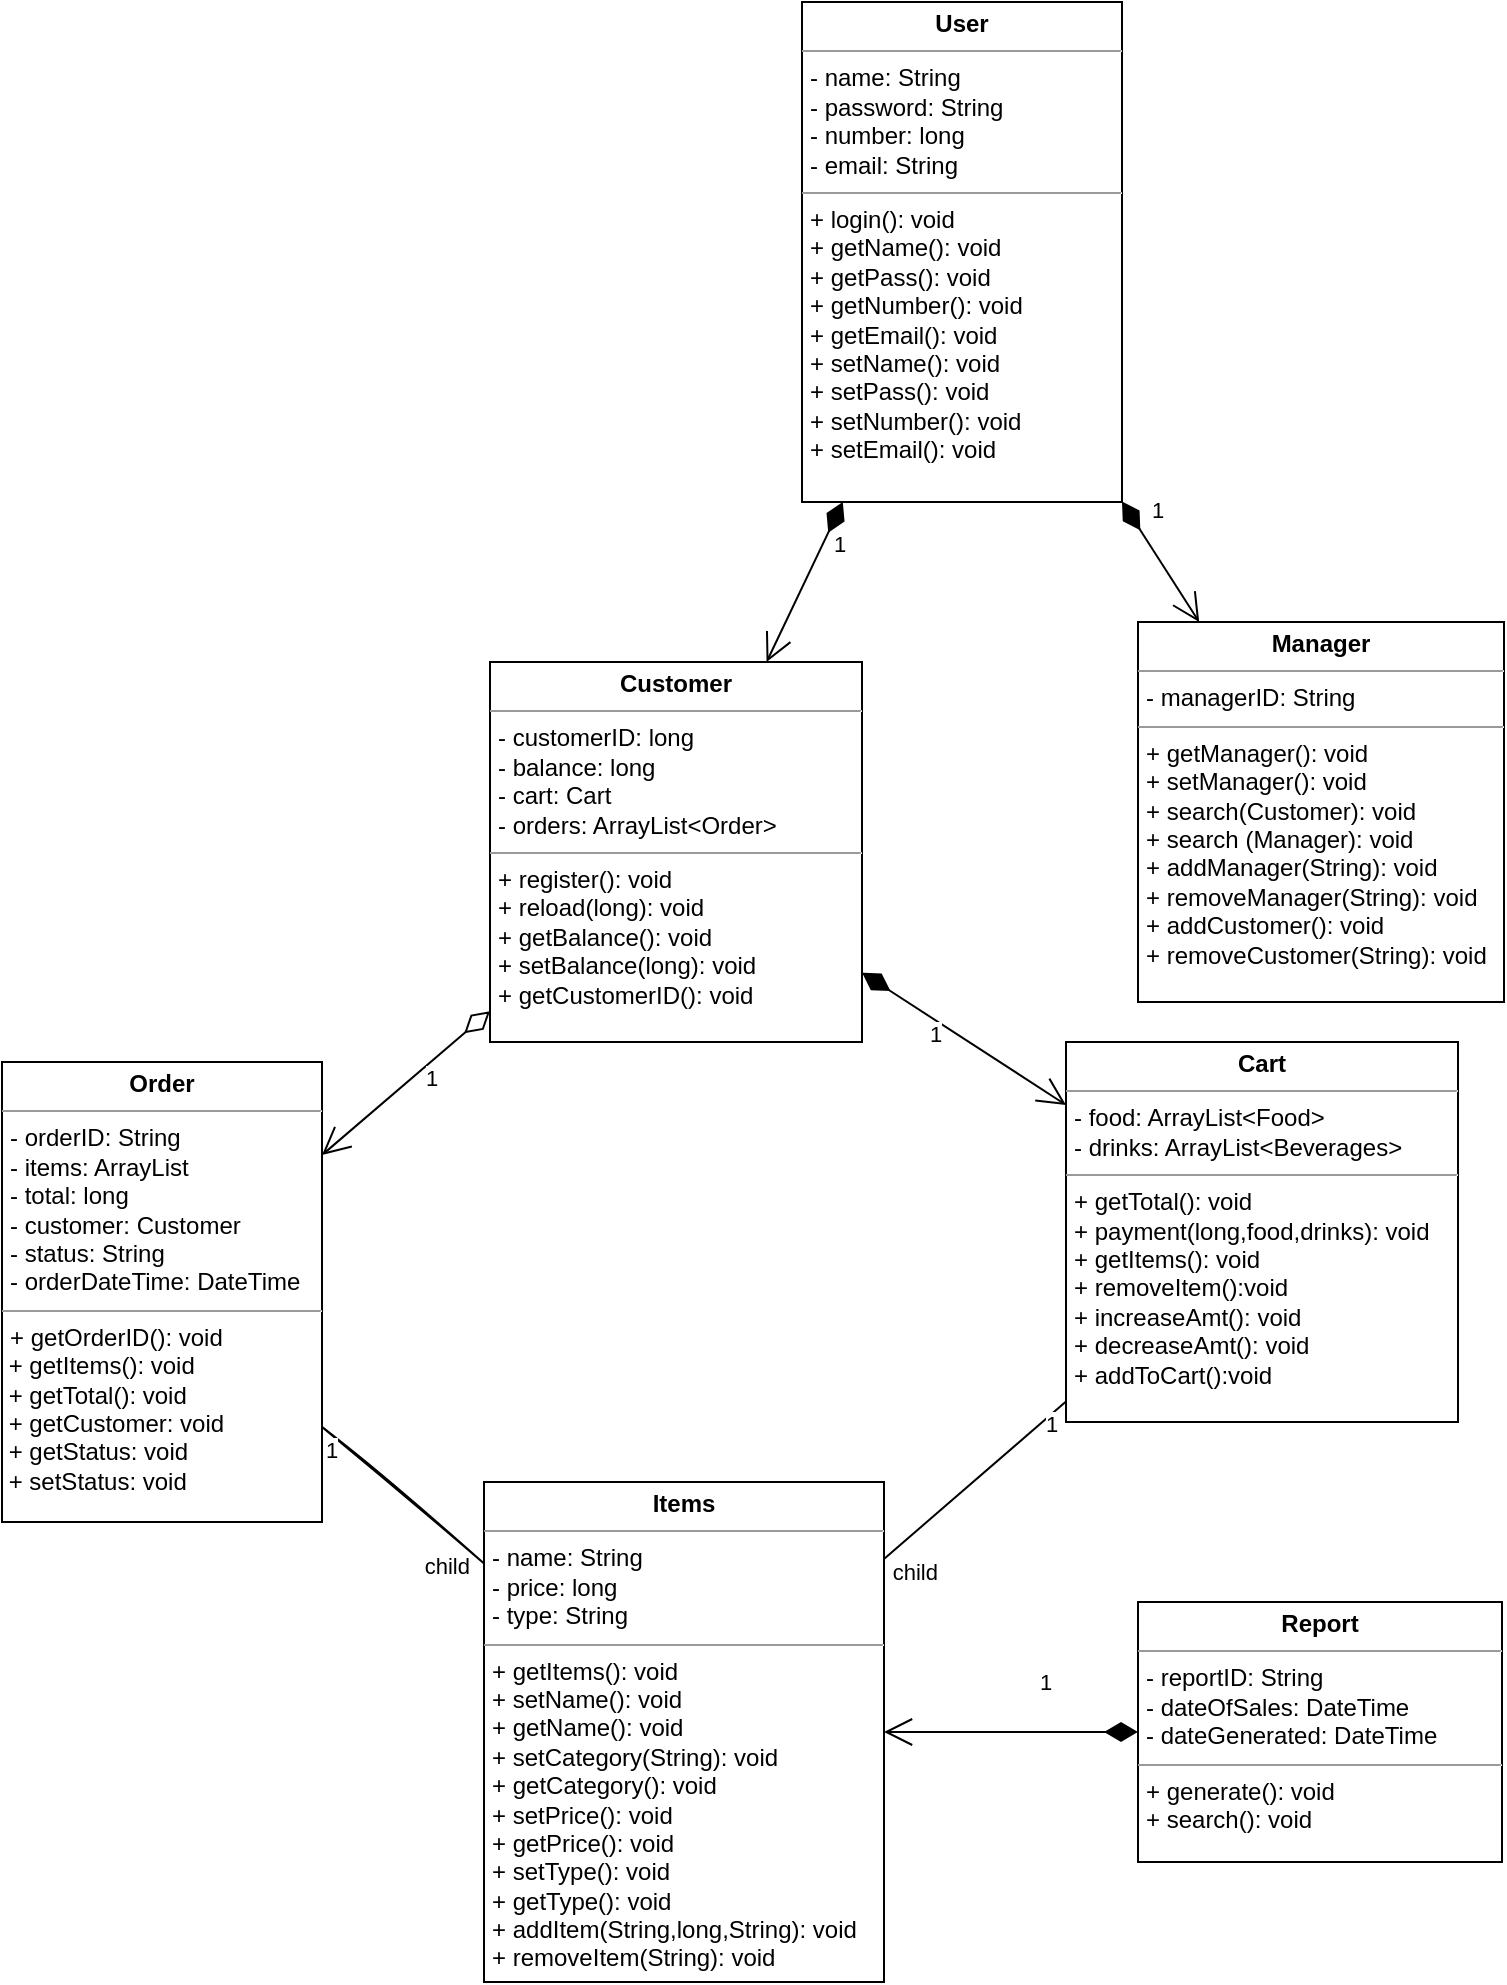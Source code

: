 <mxfile version="20.2.3" type="device"><diagram id="34A8NIeC957Mmz90mJ3_" name="Page-1"><mxGraphModel dx="1892" dy="1178" grid="1" gridSize="10" guides="1" tooltips="1" connect="1" arrows="1" fold="1" page="1" pageScale="1" pageWidth="827" pageHeight="1169" math="0" shadow="0"><root><mxCell id="0"/><mxCell id="1" parent="0"/><mxCell id="efO5PzRc4fL8WVuAsfvl-2" value="&lt;p style=&quot;margin:0px;margin-top:4px;text-align:center;&quot;&gt;&lt;b&gt;User&lt;/b&gt;&lt;/p&gt;&lt;hr size=&quot;1&quot;&gt;&lt;p style=&quot;margin:0px;margin-left:4px;&quot;&gt;&lt;span style=&quot;background-color: initial;&quot;&gt;- name: String&lt;/span&gt;&lt;br&gt;&lt;/p&gt;&lt;p style=&quot;margin: 0px 0px 0px 4px;&quot;&gt;- password: String&lt;br&gt;&lt;/p&gt;&lt;p style=&quot;margin: 0px 0px 0px 4px;&quot;&gt;- number: long&lt;/p&gt;&lt;p style=&quot;margin: 0px 0px 0px 4px;&quot;&gt;- email: String&lt;/p&gt;&lt;hr size=&quot;1&quot;&gt;&lt;p style=&quot;margin:0px;margin-left:4px;&quot;&gt;+ login(): void&lt;/p&gt;&lt;p style=&quot;margin: 0px 0px 0px 4px;&quot;&gt;+ getName(): void&lt;/p&gt;&lt;p style=&quot;margin: 0px 0px 0px 4px;&quot;&gt;+ getPass(): void&lt;br&gt;&lt;/p&gt;&lt;p style=&quot;margin: 0px 0px 0px 4px;&quot;&gt;+ getNumber(): void&lt;br&gt;&lt;/p&gt;&lt;p style=&quot;margin: 0px 0px 0px 4px;&quot;&gt;&lt;span style=&quot;background-color: initial;&quot;&gt;+ getEmail(): void&lt;/span&gt;&lt;br&gt;&lt;/p&gt;&lt;p style=&quot;margin: 0px 0px 0px 4px;&quot;&gt;+ setName(): void&lt;br&gt;&lt;/p&gt;&lt;p style=&quot;margin: 0px 0px 0px 4px;&quot;&gt;+ setPass(): void&lt;br&gt;&lt;/p&gt;&lt;p style=&quot;margin: 0px 0px 0px 4px;&quot;&gt;+ setNumber(): void&lt;/p&gt;&lt;p style=&quot;margin: 0px 0px 0px 4px;&quot;&gt;+ setEmail(): void&lt;/p&gt;&lt;p style=&quot;margin: 0px 0px 0px 4px;&quot;&gt;&lt;br&gt;&lt;/p&gt;" style="verticalAlign=top;align=left;overflow=fill;fontSize=12;fontFamily=Helvetica;html=1;" vertex="1" parent="1"><mxGeometry x="439" y="80" width="160" height="250" as="geometry"/></mxCell><mxCell id="efO5PzRc4fL8WVuAsfvl-3" value="&lt;p style=&quot;margin:0px;margin-top:4px;text-align:center;&quot;&gt;&lt;b&gt;Customer&lt;/b&gt;&lt;/p&gt;&lt;hr size=&quot;1&quot;&gt;&lt;p style=&quot;margin:0px;margin-left:4px;&quot;&gt;- customerID: long&lt;/p&gt;&lt;p style=&quot;margin:0px;margin-left:4px;&quot;&gt;- balance: long&lt;/p&gt;&lt;p style=&quot;margin:0px;margin-left:4px;&quot;&gt;- cart: Cart&lt;/p&gt;&lt;p style=&quot;margin:0px;margin-left:4px;&quot;&gt;- orders: ArrayList&amp;lt;Order&amp;gt;&lt;/p&gt;&lt;hr size=&quot;1&quot;&gt;&lt;p style=&quot;margin:0px;margin-left:4px;&quot;&gt;+ register(): void&lt;span style=&quot;background-color: initial;&quot;&gt;&lt;br&gt;&lt;/span&gt;&lt;/p&gt;&lt;p style=&quot;margin:0px;margin-left:4px;&quot;&gt;&lt;span style=&quot;background-color: initial;&quot;&gt;+ reload(long): void&lt;/span&gt;&lt;br&gt;&lt;/p&gt;&lt;p style=&quot;margin:0px;margin-left:4px;&quot;&gt;+ getBalance(): void&lt;/p&gt;&lt;p style=&quot;margin:0px;margin-left:4px;&quot;&gt;+ setBalance(long): void&lt;/p&gt;&lt;p style=&quot;margin:0px;margin-left:4px;&quot;&gt;+ getCustomerID(): void&lt;/p&gt;&lt;p style=&quot;margin:0px;margin-left:4px;&quot;&gt;&lt;br&gt;&lt;/p&gt;" style="verticalAlign=top;align=left;overflow=fill;fontSize=12;fontFamily=Helvetica;html=1;" vertex="1" parent="1"><mxGeometry x="283" y="410" width="186" height="190" as="geometry"/></mxCell><mxCell id="efO5PzRc4fL8WVuAsfvl-4" value="&lt;p style=&quot;margin:0px;margin-top:4px;text-align:center;&quot;&gt;&lt;b&gt;Manager&lt;/b&gt;&lt;/p&gt;&lt;hr size=&quot;1&quot;&gt;&lt;p style=&quot;margin:0px;margin-left:4px;&quot;&gt;- managerID: String&lt;/p&gt;&lt;hr size=&quot;1&quot;&gt;&lt;p style=&quot;margin:0px;margin-left:4px;&quot;&gt;+ getManager(): void&lt;/p&gt;&lt;p style=&quot;margin:0px;margin-left:4px;&quot;&gt;+ setManager(): void&lt;/p&gt;&lt;p style=&quot;margin:0px;margin-left:4px;&quot;&gt;+ search(Customer): void&lt;/p&gt;&lt;p style=&quot;margin:0px;margin-left:4px;&quot;&gt;+ search (Manager): void&lt;/p&gt;&lt;p style=&quot;margin:0px;margin-left:4px;&quot;&gt;+ addManager(String): void&lt;/p&gt;&lt;p style=&quot;margin:0px;margin-left:4px;&quot;&gt;+ removeManager(String): void&lt;/p&gt;&lt;p style=&quot;margin:0px;margin-left:4px;&quot;&gt;+ addCustomer(): void&lt;/p&gt;&lt;p style=&quot;margin:0px;margin-left:4px;&quot;&gt;+ removeCustomer(String): void&lt;/p&gt;" style="verticalAlign=top;align=left;overflow=fill;fontSize=12;fontFamily=Helvetica;html=1;" vertex="1" parent="1"><mxGeometry x="607" y="390" width="183" height="190" as="geometry"/></mxCell><mxCell id="efO5PzRc4fL8WVuAsfvl-5" value="&lt;p style=&quot;margin:0px;margin-top:4px;text-align:center;&quot;&gt;&lt;b&gt;Order&lt;/b&gt;&lt;/p&gt;&lt;hr size=&quot;1&quot;&gt;&lt;p style=&quot;margin:0px;margin-left:4px;&quot;&gt;- orderID: String&lt;/p&gt;&lt;p style=&quot;margin:0px;margin-left:4px;&quot;&gt;- items: ArrayList&lt;/p&gt;&lt;p style=&quot;margin:0px;margin-left:4px;&quot;&gt;- total: long&lt;/p&gt;&lt;p style=&quot;margin:0px;margin-left:4px;&quot;&gt;- customer: Customer&lt;/p&gt;&lt;p style=&quot;margin:0px;margin-left:4px;&quot;&gt;- status: String&lt;/p&gt;&lt;p style=&quot;margin:0px;margin-left:4px;&quot;&gt;- orderDateTime: DateTime&lt;/p&gt;&lt;hr size=&quot;1&quot;&gt;&lt;p style=&quot;margin:0px;margin-left:4px;&quot;&gt;+ getOrderID(): void&lt;/p&gt;&amp;nbsp;+ getItems(): void&lt;br&gt;&amp;nbsp;+ getTotal(): void&lt;br&gt;&amp;nbsp;+ getCustomer: void&lt;br&gt;&amp;nbsp;+ getStatus: void&lt;br&gt;&amp;nbsp;+ setStatus: void" style="verticalAlign=top;align=left;overflow=fill;fontSize=12;fontFamily=Helvetica;html=1;" vertex="1" parent="1"><mxGeometry x="39" y="610" width="160" height="230" as="geometry"/></mxCell><mxCell id="efO5PzRc4fL8WVuAsfvl-6" value="&lt;p style=&quot;margin:0px;margin-top:4px;text-align:center;&quot;&gt;&lt;b&gt;Cart&lt;/b&gt;&lt;/p&gt;&lt;hr size=&quot;1&quot;&gt;&lt;p style=&quot;margin:0px;margin-left:4px;&quot;&gt;- food: ArrayList&amp;lt;Food&amp;gt;&lt;/p&gt;&lt;p style=&quot;margin:0px;margin-left:4px;&quot;&gt;- drinks: ArrayList&amp;lt;Beverages&amp;gt;&lt;/p&gt;&lt;hr size=&quot;1&quot;&gt;&lt;p style=&quot;margin:0px;margin-left:4px;&quot;&gt;+ getTotal(): void&lt;/p&gt;&lt;p style=&quot;margin:0px;margin-left:4px;&quot;&gt;+ payment(long,food,drinks): void&lt;/p&gt;&lt;p style=&quot;margin:0px;margin-left:4px;&quot;&gt;+ getItems(): void&amp;nbsp;&lt;/p&gt;&lt;p style=&quot;margin:0px;margin-left:4px;&quot;&gt;+ removeItem():void&lt;/p&gt;&lt;p style=&quot;margin:0px;margin-left:4px;&quot;&gt;+ increaseAmt(): void&lt;/p&gt;&lt;p style=&quot;margin:0px;margin-left:4px;&quot;&gt;+ decreaseAmt(): void&lt;br&gt;&lt;/p&gt;&lt;p style=&quot;margin:0px;margin-left:4px;&quot;&gt;+ addToCart():void&lt;br&gt;&lt;/p&gt;" style="verticalAlign=top;align=left;overflow=fill;fontSize=12;fontFamily=Helvetica;html=1;" vertex="1" parent="1"><mxGeometry x="571" y="600" width="196" height="190" as="geometry"/></mxCell><mxCell id="efO5PzRc4fL8WVuAsfvl-7" value="&lt;p style=&quot;margin:0px;margin-top:4px;text-align:center;&quot;&gt;&lt;b&gt;Items&lt;/b&gt;&lt;/p&gt;&lt;hr size=&quot;1&quot;&gt;&lt;p style=&quot;margin:0px;margin-left:4px;&quot;&gt;- name: String&lt;/p&gt;&lt;p style=&quot;margin:0px;margin-left:4px;&quot;&gt;- price: long&lt;/p&gt;&lt;p style=&quot;margin:0px;margin-left:4px;&quot;&gt;- type: String&lt;/p&gt;&lt;hr size=&quot;1&quot;&gt;&lt;p style=&quot;margin:0px;margin-left:4px;&quot;&gt;+ getItems(): void&lt;/p&gt;&lt;p style=&quot;margin:0px;margin-left:4px;&quot;&gt;+ setName(): void&lt;/p&gt;&lt;p style=&quot;margin:0px;margin-left:4px;&quot;&gt;+ getName(): void&lt;/p&gt;&lt;p style=&quot;margin:0px;margin-left:4px;&quot;&gt;+ setCategory(String): void&lt;br&gt;&lt;/p&gt;&lt;p style=&quot;margin: 0px 0px 0px 4px;&quot;&gt;+ getCategory(): void&lt;/p&gt;&lt;p style=&quot;margin: 0px 0px 0px 4px;&quot;&gt;+ setPrice(): void&lt;/p&gt;&lt;p style=&quot;margin: 0px 0px 0px 4px;&quot;&gt;+ getPrice(): void&lt;/p&gt;&lt;p style=&quot;margin: 0px 0px 0px 4px;&quot;&gt;+ setType(): void&lt;/p&gt;&lt;p style=&quot;margin: 0px 0px 0px 4px;&quot;&gt;+ getType(): void&lt;/p&gt;&lt;p style=&quot;margin: 0px 0px 0px 4px;&quot;&gt;+ addItem(String,long,String): void&lt;/p&gt;&lt;p style=&quot;margin: 0px 0px 0px 4px;&quot;&gt;+ removeItem(String): void&lt;/p&gt;" style="verticalAlign=top;align=left;overflow=fill;fontSize=12;fontFamily=Helvetica;html=1;" vertex="1" parent="1"><mxGeometry x="280" y="820" width="200" height="250" as="geometry"/></mxCell><mxCell id="efO5PzRc4fL8WVuAsfvl-9" value="1" style="endArrow=open;html=1;endSize=12;startArrow=diamondThin;startSize=14;startFill=1;align=left;verticalAlign=bottom;rounded=0;" edge="1" parent="1" source="efO5PzRc4fL8WVuAsfvl-2" target="efO5PzRc4fL8WVuAsfvl-3"><mxGeometry x="-0.337" y="7" relative="1" as="geometry"><mxPoint x="443" y="370" as="sourcePoint"/><mxPoint x="603" y="370" as="targetPoint"/><mxPoint as="offset"/></mxGeometry></mxCell><mxCell id="efO5PzRc4fL8WVuAsfvl-10" value="1" style="endArrow=open;html=1;endSize=12;startArrow=diamondThin;startSize=14;startFill=1;align=left;verticalAlign=bottom;rounded=0;" edge="1" parent="1" source="efO5PzRc4fL8WVuAsfvl-2" target="efO5PzRc4fL8WVuAsfvl-4"><mxGeometry x="-0.495" y="4" relative="1" as="geometry"><mxPoint x="499.373" y="370" as="sourcePoint"/><mxPoint x="457.983" y="480" as="targetPoint"/><mxPoint as="offset"/></mxGeometry></mxCell><mxCell id="efO5PzRc4fL8WVuAsfvl-11" style="edgeStyle=none;rounded=0;orthogonalLoop=1;jettySize=auto;html=1;exitX=0.75;exitY=0;exitDx=0;exitDy=0;" edge="1" parent="1" source="efO5PzRc4fL8WVuAsfvl-5" target="efO5PzRc4fL8WVuAsfvl-5"><mxGeometry relative="1" as="geometry"/></mxCell><mxCell id="efO5PzRc4fL8WVuAsfvl-12" value="1" style="endArrow=open;html=1;endSize=12;startArrow=diamondThin;startSize=14;startFill=1;align=left;verticalAlign=bottom;rounded=0;" edge="1" parent="1" source="efO5PzRc4fL8WVuAsfvl-3" target="efO5PzRc4fL8WVuAsfvl-6"><mxGeometry x="-0.196" y="-16" relative="1" as="geometry"><mxPoint x="583.003" y="560" as="sourcePoint"/><mxPoint x="541.613" y="670" as="targetPoint"/><mxPoint as="offset"/></mxGeometry></mxCell><mxCell id="efO5PzRc4fL8WVuAsfvl-14" value="1" style="endArrow=open;html=1;endSize=12;startArrow=diamondThin;startSize=14;startFill=0;align=left;verticalAlign=bottom;rounded=0;" edge="1" parent="1" source="efO5PzRc4fL8WVuAsfvl-3" target="efO5PzRc4fL8WVuAsfvl-5"><mxGeometry x="-0.029" y="10" relative="1" as="geometry"><mxPoint x="383" y="780" as="sourcePoint"/><mxPoint x="543" y="780" as="targetPoint"/><mxPoint as="offset"/></mxGeometry></mxCell><mxCell id="efO5PzRc4fL8WVuAsfvl-16" value="" style="endArrow=none;html=1;rounded=0;" edge="1" parent="1" source="efO5PzRc4fL8WVuAsfvl-6" target="efO5PzRc4fL8WVuAsfvl-7"><mxGeometry relative="1" as="geometry"><mxPoint x="603" y="680" as="sourcePoint"/><mxPoint x="763" y="680" as="targetPoint"/></mxGeometry></mxCell><mxCell id="efO5PzRc4fL8WVuAsfvl-17" value="1" style="edgeLabel;resizable=0;html=1;align=left;verticalAlign=bottom;" connectable="0" vertex="1" parent="efO5PzRc4fL8WVuAsfvl-16"><mxGeometry x="-1" relative="1" as="geometry"><mxPoint x="-12" y="20" as="offset"/></mxGeometry></mxCell><mxCell id="efO5PzRc4fL8WVuAsfvl-18" value="child" style="edgeLabel;resizable=0;html=1;align=right;verticalAlign=bottom;" connectable="0" vertex="1" parent="efO5PzRc4fL8WVuAsfvl-16"><mxGeometry x="1" relative="1" as="geometry"><mxPoint x="28" y="15" as="offset"/></mxGeometry></mxCell><mxCell id="efO5PzRc4fL8WVuAsfvl-19" value="" style="endArrow=none;html=1;rounded=0;sketch=1;" edge="1" parent="1" source="efO5PzRc4fL8WVuAsfvl-5" target="efO5PzRc4fL8WVuAsfvl-7"><mxGeometry relative="1" as="geometry"><mxPoint x="474.75" y="840" as="sourcePoint"/><mxPoint x="415.25" y="910" as="targetPoint"/></mxGeometry></mxCell><mxCell id="efO5PzRc4fL8WVuAsfvl-20" value="1" style="edgeLabel;resizable=0;html=1;align=left;verticalAlign=bottom;" connectable="0" vertex="1" parent="efO5PzRc4fL8WVuAsfvl-19"><mxGeometry x="-1" relative="1" as="geometry"><mxPoint y="20" as="offset"/></mxGeometry></mxCell><mxCell id="efO5PzRc4fL8WVuAsfvl-21" value="child" style="edgeLabel;resizable=0;html=1;align=right;verticalAlign=bottom;" connectable="0" vertex="1" parent="efO5PzRc4fL8WVuAsfvl-19"><mxGeometry x="1" relative="1" as="geometry"><mxPoint x="-7" y="10" as="offset"/></mxGeometry></mxCell><mxCell id="efO5PzRc4fL8WVuAsfvl-28" value="&lt;p style=&quot;margin:0px;margin-top:4px;text-align:center;&quot;&gt;&lt;b&gt;Report&lt;/b&gt;&lt;/p&gt;&lt;hr size=&quot;1&quot;&gt;&lt;p style=&quot;margin:0px;margin-left:4px;&quot;&gt;- reportID: String&lt;/p&gt;&lt;p style=&quot;margin:0px;margin-left:4px;&quot;&gt;- dateOfSales: DateTime&lt;/p&gt;&lt;p style=&quot;margin:0px;margin-left:4px;&quot;&gt;- dateGenerated: DateTime&lt;/p&gt;&lt;hr size=&quot;1&quot;&gt;&lt;p style=&quot;margin:0px;margin-left:4px;&quot;&gt;+ generate(): void&lt;/p&gt;&lt;p style=&quot;margin:0px;margin-left:4px;&quot;&gt;+ search(): void&lt;/p&gt;" style="verticalAlign=top;align=left;overflow=fill;fontSize=12;fontFamily=Helvetica;html=1;" vertex="1" parent="1"><mxGeometry x="607" y="880" width="182" height="130" as="geometry"/></mxCell><mxCell id="efO5PzRc4fL8WVuAsfvl-31" value="1" style="endArrow=open;html=1;endSize=12;startArrow=diamondThin;startSize=14;startFill=1;align=left;verticalAlign=bottom;rounded=0;" edge="1" parent="1" source="efO5PzRc4fL8WVuAsfvl-28" target="efO5PzRc4fL8WVuAsfvl-7"><mxGeometry x="-0.196" y="-16" relative="1" as="geometry"><mxPoint x="479" y="730.001" as="sourcePoint"/><mxPoint x="581" y="799.626" as="targetPoint"/><mxPoint as="offset"/></mxGeometry></mxCell></root></mxGraphModel></diagram></mxfile>